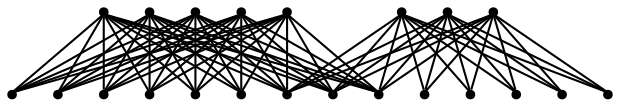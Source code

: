 graph {
  node [shape=point,comment="{\"directed\":false,\"doi\":\"10.1007/978-3-030-92931-2_14\",\"figure\":\"4 (1)\"}"]

  v0 [pos="1150.329069696934,219.7528898026559"]
  v1 [pos="1476.692553872691,410.1309725547289"]
  v2 [pos="1476.6925220784822,274.1482991783141"]
  v3 [pos="1476.6925220784822,491.7220518137881"]
  v4 [pos="1476.6925220784822,246.9526292949132"]
  v5 [pos="1476.6925220784822,355.7396327879269"]
  v6 [pos="1476.6925220784822,328.5396389451161"]
  v7 [pos="1476.6925220784822,301.34396906171526"]
  v8 [pos="1476.6925220784822,464.5223123215308"]
  v9 [pos="1476.6925220784822,382.93530267132786"]
  v10 [pos="1150.3290696969343,274.1482991783141"]
  v11 [pos="1150.329069696934,328.53963894511605"]
  v12 [pos="1150.329069696934,382.9353026713279"]
  v13 [pos="1150.329069696934,437.32664243812985"]
  v14 [pos="1150.3290696969343,491.7220518137881"]
  v15 [pos="1476.6925220784822,573.3090574897636"]
  v16 [pos="1476.692553872691,437.32664243812985"]
  v17 [pos="1476.6925220784822,546.1133915805901"]
  v18 [pos="1476.6925220784822,518.9177216971891"]
  v19 [pos="1476.6925220784822,600.5088009562484"]
  v20 [pos="1150.3290696969343,546.11339158059"]
  v21 [pos="1150.329069696934,600.5088009562484"]

  v0 -- v1 [id="-1",pos="1150.329069696934,219.7528898026559 1476.692553872691,410.1309725547289 1476.692553872691,410.1309725547289 1476.692553872691,410.1309725547289"]
  v21 -- v17 [id="-2",pos="1150.329069696934,600.5088009562484 1476.6925220784822,546.1133915805901 1476.6925220784822,546.1133915805901 1476.6925220784822,546.1133915805901"]
  v21 -- v3 [id="-3",pos="1150.329069696934,600.5088009562484 1476.6925220784822,491.7220518137881 1476.6925220784822,491.7220518137881 1476.6925220784822,491.7220518137881"]
  v21 -- v16 [id="-4",pos="1150.329069696934,600.5088009562484 1476.692553872691,437.32664243812985 1476.692553872691,437.32664243812985 1476.692553872691,437.32664243812985"]
  v21 -- v15 [id="-5",pos="1150.329069696934,600.5088009562484 1476.6925220784822,573.3090574897636 1476.6925220784822,573.3090574897636 1476.6925220784822,573.3090574897636"]
  v21 -- v18 [id="-6",pos="1150.329069696934,600.5088009562484 1476.6925220784822,518.9177216971891 1476.6925220784822,518.9177216971891 1476.6925220784822,518.9177216971891"]
  v21 -- v19 [id="-7",pos="1150.329069696934,600.5088009562484 1476.6925220784822,600.5088009562484 1476.6925220784822,600.5088009562484 1476.6925220784822,600.5088009562484"]
  v21 -- v8 [id="-8",pos="1150.329069696934,600.5088009562484 1476.6925220784822,464.5223123215308 1476.6925220784822,464.5223123215308 1476.6925220784822,464.5223123215308"]
  v21 -- v1 [id="-9",pos="1150.329069696934,600.5088009562484 1476.692553872691,410.1309725547289 1476.692553872691,410.1309725547289 1476.692553872691,410.1309725547289"]
  v20 -- v3 [id="-10",pos="1150.3290696969343,546.11339158059 1476.6925220784822,491.7220518137881 1476.6925220784822,491.7220518137881 1476.6925220784822,491.7220518137881"]
  v20 -- v1 [id="-11",pos="1150.3290696969343,546.11339158059 1476.692553872691,410.1309725547289 1476.692553872691,410.1309725547289 1476.692553872691,410.1309725547289"]
  v20 -- v15 [id="-12",pos="1150.3290696969343,546.11339158059 1476.6925220784822,573.3090574897636 1476.6925220784822,573.3090574897636 1476.6925220784822,573.3090574897636"]
  v20 -- v16 [id="-13",pos="1150.3290696969343,546.11339158059 1476.692553872691,437.32664243812985 1476.692553872691,437.32664243812985 1476.692553872691,437.32664243812985"]
  v20 -- v19 [id="-14",pos="1150.3290696969343,546.11339158059 1476.6925220784822,600.5088009562484 1476.6925220784822,600.5088009562484 1476.6925220784822,600.5088009562484"]
  v20 -- v8 [id="-15",pos="1150.3290696969343,546.11339158059 1476.6925220784822,464.5223123215308 1476.6925220784822,464.5223123215308 1476.6925220784822,464.5223123215308"]
  v20 -- v18 [id="-16",pos="1150.3290696969343,546.11339158059 1476.6925220784822,518.9177216971891 1476.6925220784822,518.9177216971891 1476.6925220784822,518.9177216971891"]
  v20 -- v17 [id="-17",pos="1150.3290696969343,546.11339158059 1476.6925220784822,546.1133915805901 1476.6925220784822,546.1133915805901 1476.6925220784822,546.1133915805901"]
  v14 -- v19 [id="-18",pos="1150.3290696969343,491.7220518137881 1476.6925220784822,600.5088009562484 1476.6925220784822,600.5088009562484 1476.6925220784822,600.5088009562484"]
  v14 -- v3 [id="-19",pos="1150.3290696969343,491.7220518137881 1476.6925220784822,491.7220518137881 1476.6925220784822,491.7220518137881 1476.6925220784822,491.7220518137881"]
  v14 -- v18 [id="-20",pos="1150.3290696969343,491.7220518137881 1476.6925220784822,518.9177216971891 1476.6925220784822,518.9177216971891 1476.6925220784822,518.9177216971891"]
  v14 -- v8 [id="-21",pos="1150.3290696969343,491.7220518137881 1476.6925220784822,464.5223123215308 1476.6925220784822,464.5223123215308 1476.6925220784822,464.5223123215308"]
  v14 -- v17 [id="-22",pos="1150.3290696969343,491.7220518137881 1476.6925220784822,546.1133915805901 1476.6925220784822,546.1133915805901 1476.6925220784822,546.1133915805901"]
  v14 -- v1 [id="-23",pos="1150.3290696969343,491.7220518137881 1476.692553872691,410.1309725547289 1476.692553872691,410.1309725547289 1476.692553872691,410.1309725547289"]
  v14 -- v16 [id="-24",pos="1150.3290696969343,491.7220518137881 1476.692553872691,437.32664243812985 1476.692553872691,437.32664243812985 1476.692553872691,437.32664243812985"]
  v14 -- v15 [id="-25",pos="1150.3290696969343,491.7220518137881 1476.6925220784822,573.3090574897636 1476.6925220784822,573.3090574897636 1476.6925220784822,573.3090574897636"]
  v13 -- v4 [id="-26",pos="1150.329069696934,437.32664243812985 1476.6925220784822,246.9526292949132 1476.6925220784822,246.9526292949132 1476.6925220784822,246.9526292949132"]
  v13 -- v5 [id="-27",pos="1150.329069696934,437.32664243812985 1476.6925220784822,355.7396327879269 1476.6925220784822,355.7396327879269 1476.6925220784822,355.7396327879269"]
  v13 -- v8 [id="-28",pos="1150.329069696934,437.32664243812985 1476.6925220784822,464.5223123215308 1476.6925220784822,464.5223123215308 1476.6925220784822,464.5223123215308"]
  v13 -- v7 [id="-29",pos="1150.329069696934,437.32664243812985 1476.6925220784822,301.34396906171526 1476.6925220784822,301.34396906171526 1476.6925220784822,301.34396906171526"]
  v13 -- v2 [id="-30",pos="1150.329069696934,437.32664243812985 1476.6925220784822,274.1482991783141 1476.6925220784822,274.1482991783141 1476.6925220784822,274.1482991783141"]
  v13 -- v1 [id="-31",pos="1150.329069696934,437.32664243812985 1476.692553872691,410.1309725547289 1476.692553872691,410.1309725547289 1476.692553872691,410.1309725547289"]
  v13 -- v6 [id="-32",pos="1150.329069696934,437.32664243812985 1476.6925220784822,328.5396389451161 1476.6925220784822,328.5396389451161 1476.6925220784822,328.5396389451161"]
  v13 -- v3 [id="-33",pos="1150.329069696934,437.32664243812985 1476.6925220784822,491.7220518137881 1476.6925220784822,491.7220518137881 1476.6925220784822,491.7220518137881"]
  v13 -- v9 [id="-34",pos="1150.329069696934,437.32664243812985 1476.6925220784822,382.93530267132786 1476.6925220784822,382.93530267132786 1476.6925220784822,382.93530267132786"]
  v12 -- v3 [id="-35",pos="1150.329069696934,382.9353026713279 1476.6925220784822,491.7220518137881 1476.6925220784822,491.7220518137881 1476.6925220784822,491.7220518137881"]
  v12 -- v5 [id="-36",pos="1150.329069696934,382.9353026713279 1476.6925220784822,355.7396327879269 1476.6925220784822,355.7396327879269 1476.6925220784822,355.7396327879269"]
  v12 -- v4 [id="-37",pos="1150.329069696934,382.9353026713279 1476.6925220784822,246.9526292949132 1476.6925220784822,246.9526292949132 1476.6925220784822,246.9526292949132"]
  v12 -- v2 [id="-38",pos="1150.329069696934,382.9353026713279 1476.6925220784822,274.1482991783141 1476.6925220784822,274.1482991783141 1476.6925220784822,274.1482991783141"]
  v12 -- v8 [id="-39",pos="1150.329069696934,382.9353026713279 1476.6925220784822,464.5223123215308 1476.6925220784822,464.5223123215308 1476.6925220784822,464.5223123215308"]
  v12 -- v1 [id="-40",pos="1150.329069696934,382.9353026713279 1476.692553872691,410.1309725547289 1476.692553872691,410.1309725547289 1476.692553872691,410.1309725547289"]
  v12 -- v9 [id="-41",pos="1150.329069696934,382.9353026713279 1476.6925220784822,382.93530267132786 1476.6925220784822,382.93530267132786 1476.6925220784822,382.93530267132786"]
  v12 -- v7 [id="-42",pos="1150.329069696934,382.9353026713279 1476.6925220784822,301.34396906171526 1476.6925220784822,301.34396906171526 1476.6925220784822,301.34396906171526"]
  v12 -- v6 [id="-43",pos="1150.329069696934,382.9353026713279 1476.6925220784822,328.5396389451161 1476.6925220784822,328.5396389451161 1476.6925220784822,328.5396389451161"]
  v11 -- v9 [id="-44",pos="1150.329069696934,328.53963894511605 1476.6925220784822,382.93530267132786 1476.6925220784822,382.93530267132786 1476.6925220784822,382.93530267132786"]
  v11 -- v8 [id="-45",pos="1150.329069696934,328.53963894511605 1476.6925220784822,464.5223123215308 1476.6925220784822,464.5223123215308 1476.6925220784822,464.5223123215308"]
  v11 -- v2 [id="-46",pos="1150.329069696934,328.53963894511605 1476.6925220784822,274.1482991783141 1476.6925220784822,274.1482991783141 1476.6925220784822,274.1482991783141"]
  v11 -- v6 [id="-47",pos="1150.329069696934,328.53963894511605 1476.6925220784822,328.5396389451161 1476.6925220784822,328.5396389451161 1476.6925220784822,328.5396389451161"]
  v11 -- v5 [id="-48",pos="1150.329069696934,328.53963894511605 1476.6925220784822,355.7396327879269 1476.6925220784822,355.7396327879269 1476.6925220784822,355.7396327879269"]
  v11 -- v7 [id="-49",pos="1150.329069696934,328.53963894511605 1476.6925220784822,301.34396906171526 1476.6925220784822,301.34396906171526 1476.6925220784822,301.34396906171526"]
  v11 -- v1 [id="-50",pos="1150.329069696934,328.53963894511605 1476.692553872691,410.1309725547289 1476.692553872691,410.1309725547289 1476.692553872691,410.1309725547289"]
  v11 -- v3 [id="-51",pos="1150.329069696934,328.53963894511605 1476.6925220784822,491.7220518137881 1476.6925220784822,491.7220518137881 1476.6925220784822,491.7220518137881"]
  v11 -- v4 [id="-52",pos="1150.329069696934,328.53963894511605 1476.6925220784822,246.9526292949132 1476.6925220784822,246.9526292949132 1476.6925220784822,246.9526292949132"]
  v10 -- v1 [id="-53",pos="1150.3290696969343,274.1482991783141 1476.692553872691,410.1309725547289 1476.692553872691,410.1309725547289 1476.692553872691,410.1309725547289"]
  v10 -- v7 [id="-54",pos="1150.3290696969343,274.1482991783141 1476.6925220784822,301.34396906171526 1476.6925220784822,301.34396906171526 1476.6925220784822,301.34396906171526"]
  v10 -- v4 [id="-55",pos="1150.3290696969343,274.1482991783141 1476.6925220784822,246.9526292949132 1476.6925220784822,246.9526292949132 1476.6925220784822,246.9526292949132"]
  v10 -- v2 [id="-56",pos="1150.3290696969343,274.1482991783141 1476.6925220784822,274.1482991783141 1476.6925220784822,274.1482991783141 1476.6925220784822,274.1482991783141"]
  v10 -- v5 [id="-57",pos="1150.3290696969343,274.1482991783141 1476.6925220784822,355.7396327879269 1476.6925220784822,355.7396327879269 1476.6925220784822,355.7396327879269"]
  v10 -- v8 [id="-58",pos="1150.3290696969343,274.1482991783141 1476.6925220784822,464.5223123215308 1476.6925220784822,464.5223123215308 1476.6925220784822,464.5223123215308"]
  v10 -- v3 [id="-59",pos="1150.3290696969343,274.1482991783141 1476.6925220784822,491.7220518137881 1476.6925220784822,491.7220518137881 1476.6925220784822,491.7220518137881"]
  v10 -- v9 [id="-60",pos="1150.3290696969343,274.1482991783141 1476.6925220784822,382.93530267132786 1476.6925220784822,382.93530267132786 1476.6925220784822,382.93530267132786"]
  v10 -- v6 [id="-61",pos="1150.3290696969343,274.1482991783141 1476.6925220784822,328.5396389451161 1476.6925220784822,328.5396389451161 1476.6925220784822,328.5396389451161"]
  v0 -- v9 [id="-62",pos="1150.329069696934,219.7528898026559 1476.6925220784822,382.93530267132786 1476.6925220784822,382.93530267132786 1476.6925220784822,382.93530267132786"]
  v0 -- v8 [id="-63",pos="1150.329069696934,219.7528898026559 1476.6925220784822,464.5223123215308 1476.6925220784822,464.5223123215308 1476.6925220784822,464.5223123215308"]
  v0 -- v7 [id="-64",pos="1150.329069696934,219.7528898026559 1476.6925220784822,301.34396906171526 1476.6925220784822,301.34396906171526 1476.6925220784822,301.34396906171526"]
  v0 -- v6 [id="-65",pos="1150.329069696934,219.7528898026559 1476.6925220784822,328.5396389451161 1476.6925220784822,328.5396389451161 1476.6925220784822,328.5396389451161"]
  v0 -- v5 [id="-66",pos="1150.329069696934,219.7528898026559 1476.6925220784822,355.7396327879269 1476.6925220784822,355.7396327879269 1476.6925220784822,355.7396327879269"]
  v0 -- v4 [id="-67",pos="1150.329069696934,219.7528898026559 1476.6925220784822,246.9526292949132 1476.6925220784822,246.9526292949132 1476.6925220784822,246.9526292949132"]
  v0 -- v3 [id="-68",pos="1150.329069696934,219.7528898026559 1476.6925220784822,491.7220518137881 1476.6925220784822,491.7220518137881 1476.6925220784822,491.7220518137881"]
  v0 -- v2 [id="-69",pos="1150.329069696934,219.7528898026559 1476.6925220784822,274.1482991783141 1476.6925220784822,274.1482991783141 1476.6925220784822,274.1482991783141"]
}